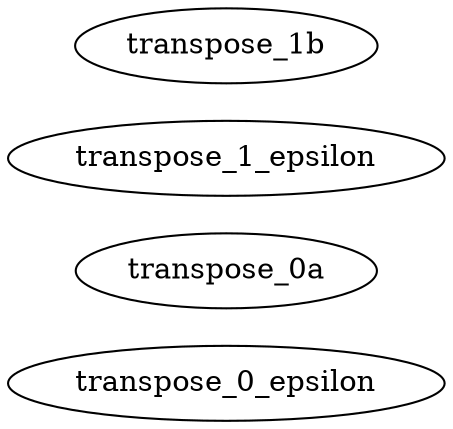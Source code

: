digraph Automaton { 
  rankdir = LR
  0 [label="transpose_0_epsilon"];  1 [label="transpose_0a"];  2 [label="transpose_1_epsilon"];  3 [label="transpose_1b"];}

